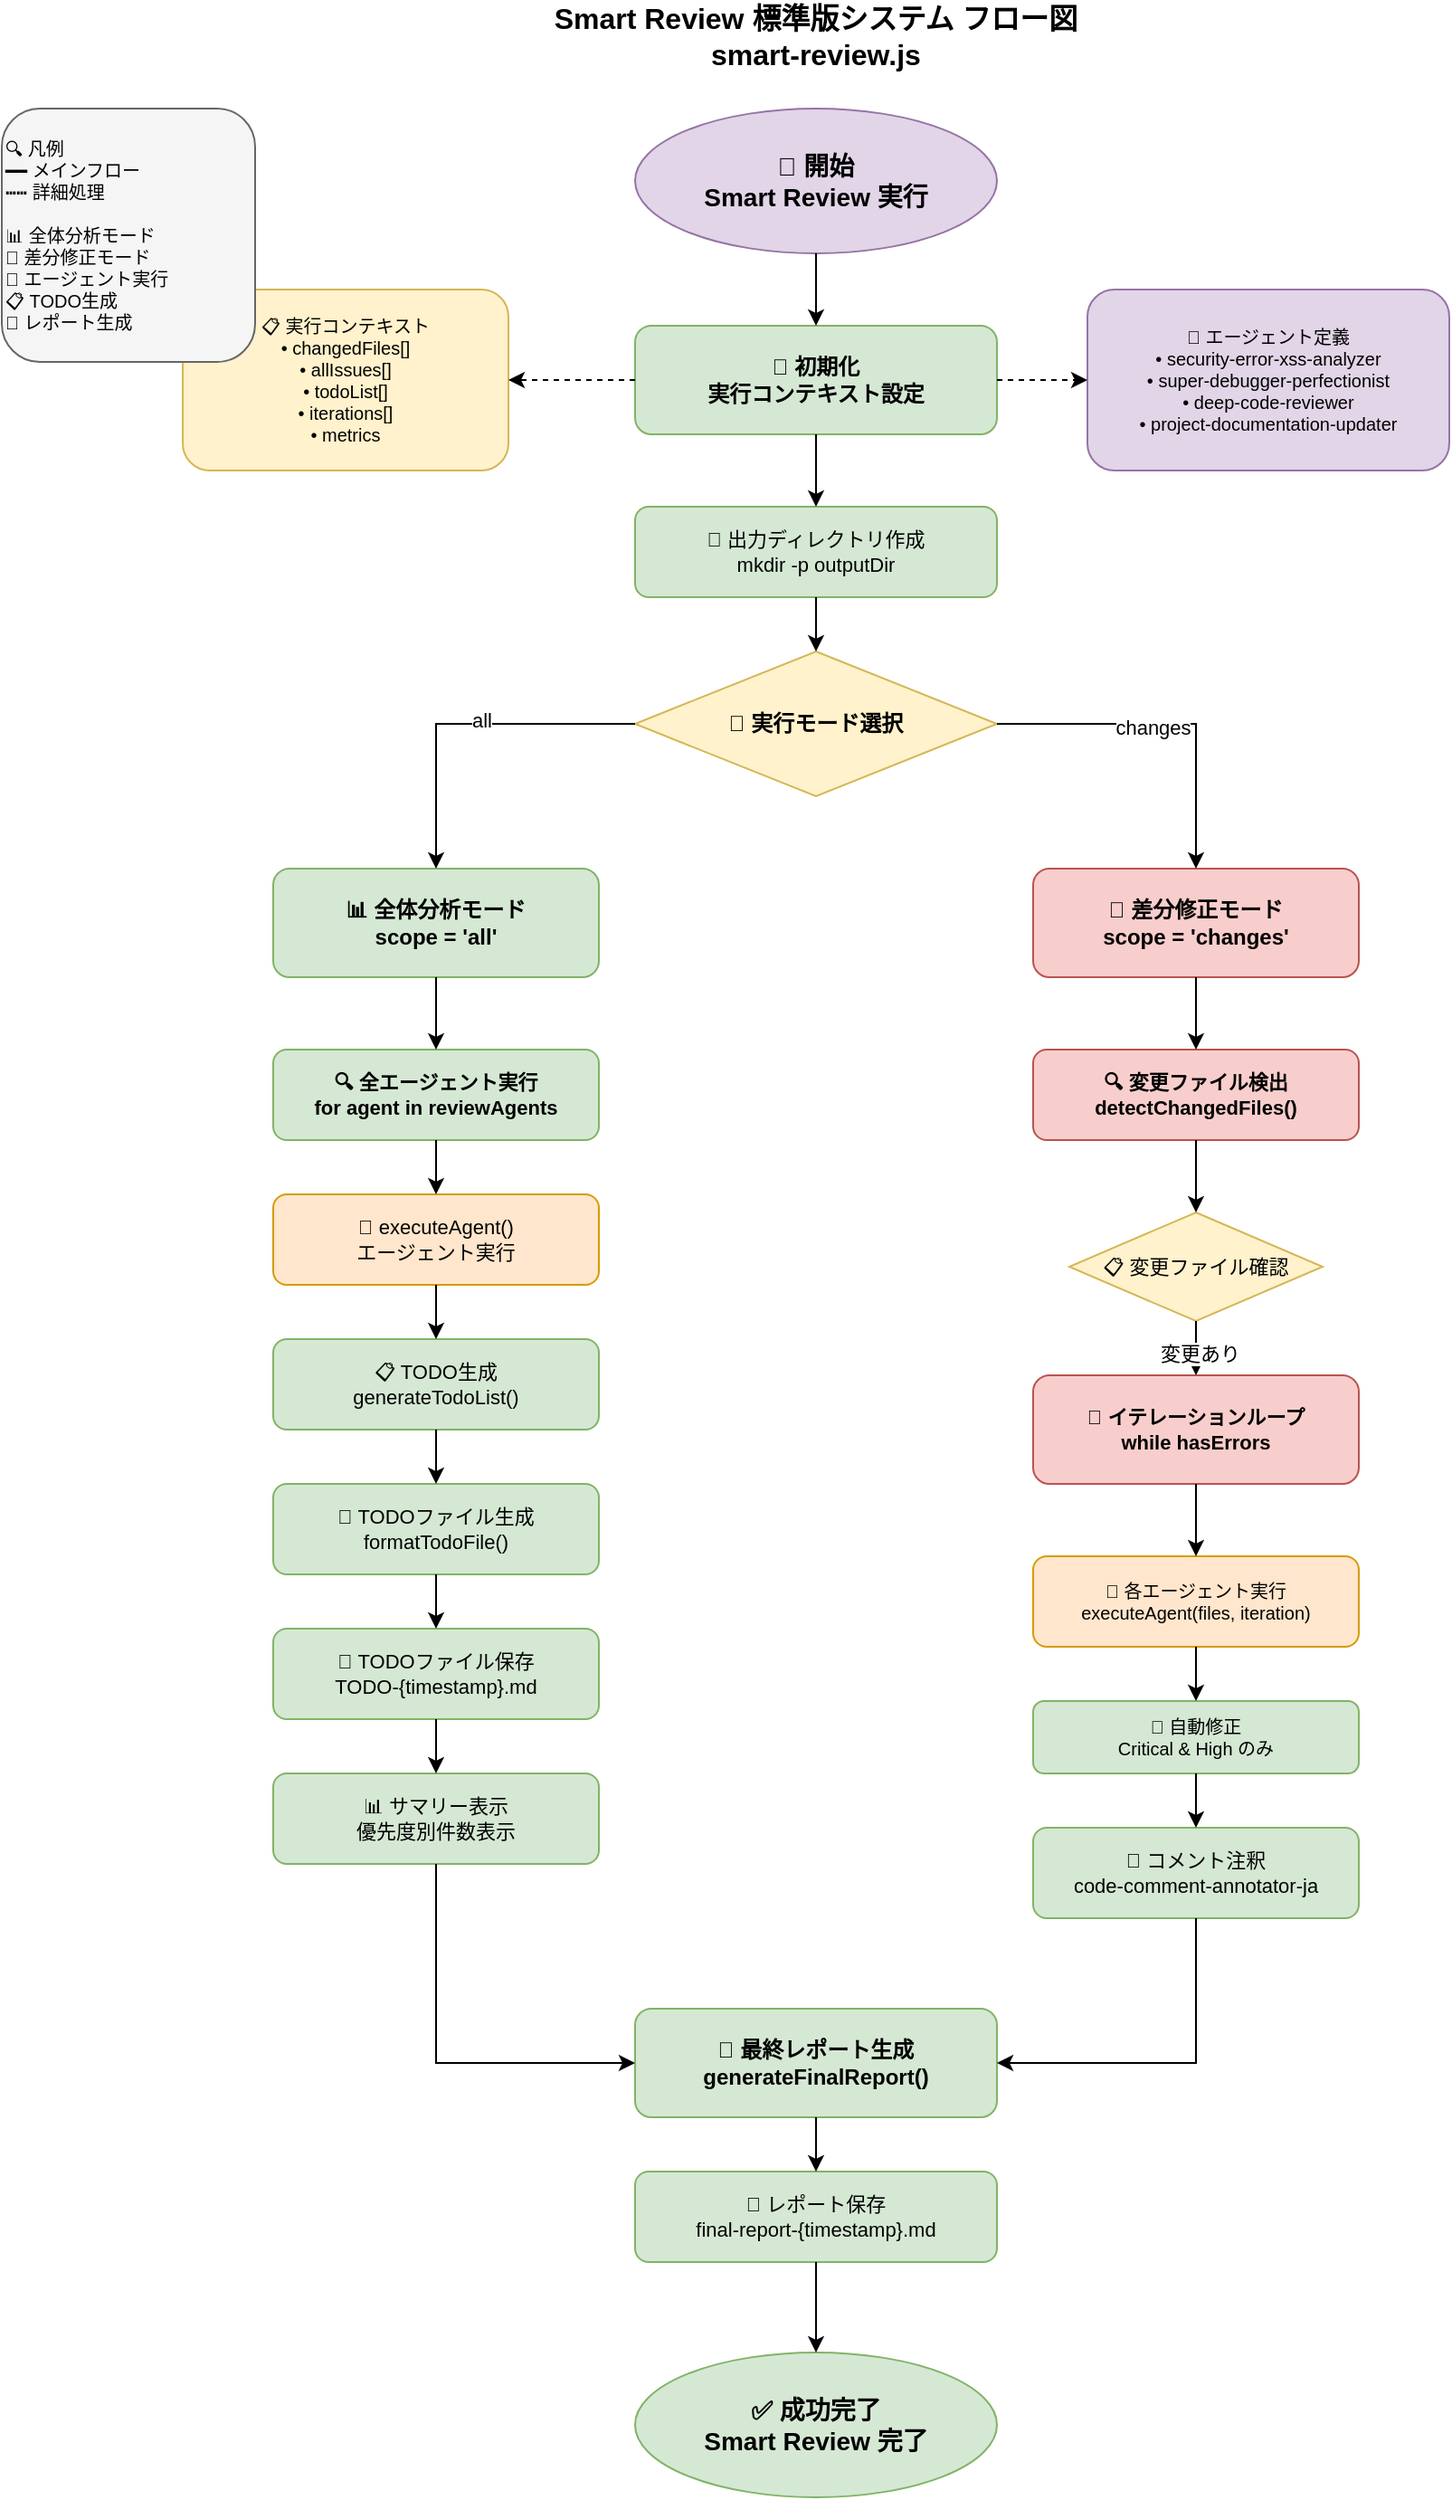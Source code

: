 <?xml version="1.0" encoding="UTF-8"?>
<mxfile version="24.7.8" type="device">
  <diagram name="smart-review-flow" id="smart-review-flow">
    <mxGraphModel dx="1422" dy="754" grid="1" gridSize="10" guides="1" tooltips="1" connect="1" arrows="1" fold="1" page="1" pageScale="1" pageWidth="1654" pageHeight="2800" math="0" shadow="0">
      <root>
        <mxCell id="0" />
        <mxCell id="1" parent="0" />
        
        <!-- Title -->
        <mxCell id="title" value="Smart Review 標準版システム フロー図&#xa;smart-review.js" style="text;html=1;align=center;verticalAlign=middle;whiteSpace=wrap;fontSize=16;fontStyle=1;fontColor=#000000" vertex="1" parent="1">
          <mxGeometry x="300" y="40" width="400" height="40" as="geometry" />
        </mxCell>
        
        <!-- Start -->
        <mxCell id="start" value="🚀 開始&#xa;Smart Review 実行" style="ellipse;whiteSpace=wrap;html=1;fillColor=#e1d5e7;strokeColor=#9673a6;fontSize=14;fontStyle=1" vertex="1" parent="1">
          <mxGeometry x="400" y="100" width="200" height="80" as="geometry" />
        </mxCell>
        
        <!-- Initialization -->
        <mxCell id="initialization" value="🔧 初期化&#xa;実行コンテキスト設定" style="rounded=1;whiteSpace=wrap;html=1;fillColor=#d5e8d4;strokeColor=#82b366;fontSize=12;fontStyle=1" vertex="1" parent="1">
          <mxGeometry x="400" y="220" width="200" height="60" as="geometry" />
        </mxCell>
        
        <!-- Agent Definitions -->
        <mxCell id="agentdef" value="🤖 エージェント定義&#xa;• security-error-xss-analyzer&#xa;• super-debugger-perfectionist&#xa;• deep-code-reviewer&#xa;• project-documentation-updater" style="rounded=1;whiteSpace=wrap;html=1;fillColor=#e1d5e7;strokeColor=#9673a6;fontSize=10" vertex="1" parent="1">
          <mxGeometry x="650" y="200" width="200" height="100" as="geometry" />
        </mxCell>
        
        <!-- Context Setup -->
        <mxCell id="contextsetup" value="📋 実行コンテキスト&#xa;• changedFiles[]&#xa;• allIssues[]&#xa;• todoList[]&#xa;• iterations[]&#xa;• metrics" style="rounded=1;whiteSpace=wrap;html=1;fillColor=#fff2cc;strokeColor=#d6b656;fontSize=10" vertex="1" parent="1">
          <mxGeometry x="150" y="200" width="180" height="100" as="geometry" />
        </mxCell>
        
        <!-- Output Directory -->
        <mxCell id="outputdir" value="📁 出力ディレクトリ作成&#xa;mkdir -p outputDir" style="rounded=1;whiteSpace=wrap;html=1;fillColor=#d5e8d4;strokeColor=#82b366;fontSize=11" vertex="1" parent="1">
          <mxGeometry x="400" y="320" width="200" height="50" as="geometry" />
        </mxCell>
        
        <!-- Scope Branch -->
        <mxCell id="scopebranch" value="🔀 実行モード選択" style="rhombus;whiteSpace=wrap;html=1;fillColor=#fff2cc;strokeColor=#d6b656;fontSize=12;fontStyle=1" vertex="1" parent="1">
          <mxGeometry x="400" y="400" width="200" height="80" as="geometry" />
        </mxCell>
        
        <!-- All Mode -->
        <mxCell id="allmode" value="📊 全体分析モード&#xa;scope = 'all'" style="rounded=1;whiteSpace=wrap;html=1;fillColor=#d5e8d4;strokeColor=#82b366;fontSize=12;fontStyle=1" vertex="1" parent="1">
          <mxGeometry x="200" y="520" width="180" height="60" as="geometry" />
        </mxCell>
        
        <!-- Changes Mode -->
        <mxCell id="changesmode" value="🔄 差分修正モード&#xa;scope = 'changes'" style="rounded=1;whiteSpace=wrap;html=1;fillColor=#f8cecc;strokeColor=#b85450;fontSize=12;fontStyle=1" vertex="1" parent="1">
          <mxGeometry x="620" y="520" width="180" height="60" as="geometry" />
        </mxCell>
        
        <!-- All Mode Process -->
        <mxCell id="allmodeprocess" value="🔍 全エージェント実行&#xa;for agent in reviewAgents" style="rounded=1;whiteSpace=wrap;html=1;fillColor=#d5e8d4;strokeColor=#82b366;fontSize=11;fontStyle=1" vertex="1" parent="1">
          <mxGeometry x="200" y="620" width="180" height="50" as="geometry" />
        </mxCell>
        
        <!-- Agent Execution -->
        <mxCell id="agentexec" value="🤖 executeAgent()&#xa;エージェント実行" style="rounded=1;whiteSpace=wrap;html=1;fillColor=#ffe6cc;strokeColor=#d79b00;fontSize=11" vertex="1" parent="1">
          <mxGeometry x="200" y="700" width="180" height="50" as="geometry" />
        </mxCell>
        
        <!-- TODO Generation -->
        <mxCell id="todogen" value="📋 TODO生成&#xa;generateTodoList()" style="rounded=1;whiteSpace=wrap;html=1;fillColor=#d5e8d4;strokeColor=#82b366;fontSize=11" vertex="1" parent="1">
          <mxGeometry x="200" y="780" width="180" height="50" as="geometry" />
        </mxCell>
        
        <!-- TODO File Format -->
        <mxCell id="todoformat" value="📄 TODOファイル生成&#xa;formatTodoFile()" style="rounded=1;whiteSpace=wrap;html=1;fillColor=#d5e8d4;strokeColor=#82b366;fontSize=11" vertex="1" parent="1">
          <mxGeometry x="200" y="860" width="180" height="50" as="geometry" />
        </mxCell>
        
        <!-- TODO File Save -->
        <mxCell id="todosave" value="💾 TODOファイル保存&#xa;TODO-{timestamp}.md" style="rounded=1;whiteSpace=wrap;html=1;fillColor=#d5e8d4;strokeColor=#82b366;fontSize=11" vertex="1" parent="1">
          <mxGeometry x="200" y="940" width="180" height="50" as="geometry" />
        </mxCell>
        
        <!-- Summary Display -->
        <mxCell id="summarydisplay" value="📊 サマリー表示&#xa;優先度別件数表示" style="rounded=1;whiteSpace=wrap;html=1;fillColor=#d5e8d4;strokeColor=#82b366;fontSize=11" vertex="1" parent="1">
          <mxGeometry x="200" y="1020" width="180" height="50" as="geometry" />
        </mxCell>
        
        <!-- Changes Mode Process -->
        <mxCell id="changesprocess" value="🔍 変更ファイル検出&#xa;detectChangedFiles()" style="rounded=1;whiteSpace=wrap;html=1;fillColor=#f8cecc;strokeColor=#b85450;fontSize=11;fontStyle=1" vertex="1" parent="1">
          <mxGeometry x="620" y="620" width="180" height="50" as="geometry" />
        </mxCell>
        
        <!-- Changes Check -->
        <mxCell id="changescheck" value="📋 変更ファイル確認" style="rhombus;whiteSpace=wrap;html=1;fillColor=#fff2cc;strokeColor=#d6b656;fontSize=11" vertex="1" parent="1">
          <mxGeometry x="640" y="710" width="140" height="60" as="geometry" />
        </mxCell>
        
        <!-- Iteration Loop -->
        <mxCell id="iterloop" value="🔄 イテレーションループ&#xa;while hasErrors" style="rounded=1;whiteSpace=wrap;html=1;fillColor=#f8cecc;strokeColor=#b85450;fontSize=11;fontStyle=1" vertex="1" parent="1">
          <mxGeometry x="620" y="800" width="180" height="60" as="geometry" />
        </mxCell>
        
        <!-- Iteration Agent Exec -->
        <mxCell id="iteragentexec" value="🤖 各エージェント実行&#xa;executeAgent(files, iteration)" style="rounded=1;whiteSpace=wrap;html=1;fillColor=#ffe6cc;strokeColor=#d79b00;fontSize=10" vertex="1" parent="1">
          <mxGeometry x="620" y="900" width="180" height="50" as="geometry" />
        </mxCell>
        
        <!-- Auto Fix -->
        <mxCell id="autofix" value="🔧 自動修正&#xa;Critical &amp; High のみ" style="rounded=1;whiteSpace=wrap;html=1;fillColor=#d5e8d4;strokeColor=#82b366;fontSize=10" vertex="1" parent="1">
          <mxGeometry x="620" y="980" width="180" height="40" as="geometry" />
        </mxCell>
        
        <!-- Comment Annotation -->
        <mxCell id="commentanno" value="📝 コメント注釈&#xa;code-comment-annotator-ja" style="rounded=1;whiteSpace=wrap;html=1;fillColor=#d5e8d4;strokeColor=#82b366;fontSize=11" vertex="1" parent="1">
          <mxGeometry x="620" y="1050" width="180" height="50" as="geometry" />
        </mxCell>
        
        <!-- Final Report -->
        <mxCell id="finalreport" value="📄 最終レポート生成&#xa;generateFinalReport()" style="rounded=1;whiteSpace=wrap;html=1;fillColor=#d5e8d4;strokeColor=#82b366;fontSize=12;fontStyle=1" vertex="1" parent="1">
          <mxGeometry x="400" y="1150" width="200" height="60" as="geometry" />
        </mxCell>
        
        <!-- Report Save -->
        <mxCell id="reportsave" value="💾 レポート保存&#xa;final-report-{timestamp}.md" style="rounded=1;whiteSpace=wrap;html=1;fillColor=#d5e8d4;strokeColor=#82b366;fontSize=11" vertex="1" parent="1">
          <mxGeometry x="400" y="1240" width="200" height="50" as="geometry" />
        </mxCell>
        
        <!-- Success End -->
        <mxCell id="success" value="✅ 成功完了&#xa;Smart Review 完了" style="ellipse;whiteSpace=wrap;html=1;fillColor=#d5e8d4;strokeColor=#82b366;fontSize=14;fontStyle=1" vertex="1" parent="1">
          <mxGeometry x="400" y="1340" width="200" height="80" as="geometry" />
        </mxCell>
        
        <!-- Main Flow Arrows -->
        <mxCell id="arrow1" style="edgeStyle=orthogonalEdgeStyle;rounded=0;orthogonalLoop=1;jettySize=auto;html=1;entryX=0.5;entryY=0;entryDx=0;entryDy=0;" edge="1" parent="1" source="start" target="initialization">
          <mxGeometry relative="1" as="geometry" />
        </mxCell>
        
        <mxCell id="arrow2" style="edgeStyle=orthogonalEdgeStyle;rounded=0;orthogonalLoop=1;jettySize=auto;html=1;entryX=0.5;entryY=0;entryDx=0;entryDy=0;" edge="1" parent="1" source="initialization" target="outputdir">
          <mxGeometry relative="1" as="geometry" />
        </mxCell>
        
        <mxCell id="arrow3" style="edgeStyle=orthogonalEdgeStyle;rounded=0;orthogonalLoop=1;jettySize=auto;html=1;entryX=0.5;entryY=0;entryDx=0;entryDy=0;" edge="1" parent="1" source="outputdir" target="scopebranch">
          <mxGeometry relative="1" as="geometry" />
        </mxCell>
        
        <mxCell id="arrow4" style="edgeStyle=orthogonalEdgeStyle;rounded=0;orthogonalLoop=1;jettySize=auto;html=1;entryX=0.5;entryY=0;entryDx=0;entryDy=0;" edge="1" parent="1" source="scopebranch" target="allmode">
          <mxGeometry relative="1" as="geometry" />
        </mxCell>
        <mxCell id="arrow4label" value="all" style="edgeLabel;html=1;align=center;verticalAlign=middle;resizable=0;points=[];fontColor=#000000" vertex="1" connectable="0" parent="arrow4">
          <mxGeometry x="-0.1" y="-2" relative="1" as="geometry">
            <mxPoint as="offset" />
          </mxGeometry>
        </mxCell>
        
        <mxCell id="arrow5" style="edgeStyle=orthogonalEdgeStyle;rounded=0;orthogonalLoop=1;jettySize=auto;html=1;entryX=0.5;entryY=0;entryDx=0;entryDy=0;" edge="1" parent="1" source="scopebranch" target="changesmode">
          <mxGeometry relative="1" as="geometry" />
        </mxCell>
        <mxCell id="arrow5label" value="changes" style="edgeLabel;html=1;align=center;verticalAlign=middle;resizable=0;points=[];fontColor=#000000" vertex="1" connectable="0" parent="arrow5">
          <mxGeometry x="-0.1" y="-2" relative="1" as="geometry">
            <mxPoint as="offset" />
          </mxGeometry>
        </mxCell>
        
        <!-- All Mode Flow -->
        <mxCell id="arrow6" style="edgeStyle=orthogonalEdgeStyle;rounded=0;orthogonalLoop=1;jettySize=auto;html=1;entryX=0.5;entryY=0;entryDx=0;entryDy=0;" edge="1" parent="1" source="allmode" target="allmodeprocess">
          <mxGeometry relative="1" as="geometry" />
        </mxCell>
        
        <mxCell id="arrow7" style="edgeStyle=orthogonalEdgeStyle;rounded=0;orthogonalLoop=1;jettySize=auto;html=1;entryX=0.5;entryY=0;entryDx=0;entryDy=0;" edge="1" parent="1" source="allmodeprocess" target="agentexec">
          <mxGeometry relative="1" as="geometry" />
        </mxCell>
        
        <mxCell id="arrow8" style="edgeStyle=orthogonalEdgeStyle;rounded=0;orthogonalLoop=1;jettySize=auto;html=1;entryX=0.5;entryY=0;entryDx=0;entryDy=0;" edge="1" parent="1" source="agentexec" target="todogen">
          <mxGeometry relative="1" as="geometry" />
        </mxCell>
        
        <mxCell id="arrow9" style="edgeStyle=orthogonalEdgeStyle;rounded=0;orthogonalLoop=1;jettySize=auto;html=1;entryX=0.5;entryY=0;entryDx=0;entryDy=0;" edge="1" parent="1" source="todogen" target="todoformat">
          <mxGeometry relative="1" as="geometry" />
        </mxCell>
        
        <mxCell id="arrow10" style="edgeStyle=orthogonalEdgeStyle;rounded=0;orthogonalLoop=1;jettySize=auto;html=1;entryX=0.5;entryY=0;entryDx=0;entryDy=0;" edge="1" parent="1" source="todoformat" target="todosave">
          <mxGeometry relative="1" as="geometry" />
        </mxCell>
        
        <mxCell id="arrow11" style="edgeStyle=orthogonalEdgeStyle;rounded=0;orthogonalLoop=1;jettySize=auto;html=1;entryX=0.5;entryY=0;entryDx=0;entryDy=0;" edge="1" parent="1" source="todosave" target="summarydisplay">
          <mxGeometry relative="1" as="geometry" />
        </mxCell>
        
        <!-- Changes Mode Flow -->
        <mxCell id="arrow12" style="edgeStyle=orthogonalEdgeStyle;rounded=0;orthogonalLoop=1;jettySize=auto;html=1;entryX=0.5;entryY=0;entryDx=0;entryDy=0;" edge="1" parent="1" source="changesmode" target="changesprocess">
          <mxGeometry relative="1" as="geometry" />
        </mxCell>
        
        <mxCell id="arrow13" style="edgeStyle=orthogonalEdgeStyle;rounded=0;orthogonalLoop=1;jettySize=auto;html=1;entryX=0.5;entryY=0;entryDx=0;entryDy=0;" edge="1" parent="1" source="changesprocess" target="changescheck">
          <mxGeometry relative="1" as="geometry" />
        </mxCell>
        
        <mxCell id="arrow15" style="edgeStyle=orthogonalEdgeStyle;rounded=0;orthogonalLoop=1;jettySize=auto;html=1;entryX=0.5;entryY=0;entryDx=0;entryDy=0;" edge="1" parent="1" source="changescheck" target="iterloop">
          <mxGeometry relative="1" as="geometry" />
        </mxCell>
        <mxCell id="arrow15label" value="変更あり" style="edgeLabel;html=1;align=center;verticalAlign=middle;resizable=0;points=[];fontColor=#000000" vertex="1" connectable="0" parent="arrow15">
          <mxGeometry x="-0.1" y="-2" relative="1" as="geometry">
            <mxPoint as="offset" />
          </mxGeometry>
        </mxCell>
        
        <mxCell id="arrow16" style="edgeStyle=orthogonalEdgeStyle;rounded=0;orthogonalLoop=1;jettySize=auto;html=1;entryX=0.5;entryY=0;entryDx=0;entryDy=0;" edge="1" parent="1" source="iterloop" target="iteragentexec">
          <mxGeometry relative="1" as="geometry" />
        </mxCell>
        
        <mxCell id="arrow17" style="edgeStyle=orthogonalEdgeStyle;rounded=0;orthogonalLoop=1;jettySize=auto;html=1;entryX=0.5;entryY=0;entryDx=0;entryDy=0;" edge="1" parent="1" source="iteragentexec" target="autofix">
          <mxGeometry relative="1" as="geometry" />
        </mxCell>
        
        <mxCell id="arrow20" style="edgeStyle=orthogonalEdgeStyle;rounded=0;orthogonalLoop=1;jettySize=auto;html=1;entryX=0.5;entryY=0;entryDx=0;entryDy=0;" edge="1" parent="1" source="autofix" target="commentanno">
          <mxGeometry relative="1" as="geometry" />
        </mxCell>
        
        <!-- Final Report Flow -->
        <mxCell id="arrow21" style="edgeStyle=orthogonalEdgeStyle;rounded=0;orthogonalLoop=1;jettySize=auto;html=1;entryX=0;entryY=0.5;entryDx=0;entryDy=0;" edge="1" parent="1" source="summarydisplay" target="finalreport">
          <mxGeometry relative="1" as="geometry">
            <Array as="points">
              <mxPoint x="290" y="1180" />
            </Array>
          </mxGeometry>
        </mxCell>
        
        <mxCell id="arrow22" style="edgeStyle=orthogonalEdgeStyle;rounded=0;orthogonalLoop=1;jettySize=auto;html=1;entryX=1;entryY=0.5;entryDx=0;entryDy=0;" edge="1" parent="1" source="commentanno" target="finalreport">
          <mxGeometry relative="1" as="geometry">
            <Array as="points">
              <mxPoint x="710" y="1180" />
            </Array>
          </mxGeometry>
        </mxCell>
        
        <mxCell id="arrow23" style="edgeStyle=orthogonalEdgeStyle;rounded=0;orthogonalLoop=1;jettySize=auto;html=1;entryX=0.5;entryY=0;entryDx=0;entryDy=0;" edge="1" parent="1" source="finalreport" target="reportsave">
          <mxGeometry relative="1" as="geometry" />
        </mxCell>
        
        <mxCell id="arrow24" style="edgeStyle=orthogonalEdgeStyle;rounded=0;orthogonalLoop=1;jettySize=auto;html=1;entryX=0.5;entryY=0;entryDx=0;entryDy=0;" edge="1" parent="1" source="reportsave" target="success">
          <mxGeometry relative="1" as="geometry" />
        </mxCell>
        
        <!-- Detail Arrows -->
        <mxCell id="arrowdetail1" style="edgeStyle=orthogonalEdgeStyle;rounded=0;orthogonalLoop=1;jettySize=auto;html=1;entryX=1;entryY=0.5;entryDx=0;entryDy=0;dashed=1;" edge="1" parent="1" source="initialization" target="contextsetup">
          <mxGeometry relative="1" as="geometry" />
        </mxCell>
        
        <mxCell id="arrowdetail2" style="edgeStyle=orthogonalEdgeStyle;rounded=0;orthogonalLoop=1;jettySize=auto;html=1;entryX=0;entryY=0.5;entryDx=0;entryDy=0;dashed=1;" edge="1" parent="1" source="initialization" target="agentdef">
          <mxGeometry relative="1" as="geometry" />
        </mxCell>
        
        <!-- Legend -->
        <mxCell id="legend" value="🔍 凡例&#xa;━━ メインフロー&#xa;┅┅ 詳細処理&#xa;&#xa;📊 全体分析モード&#xa;🔄 差分修正モード&#xa;🤖 エージェント実行&#xa;📋 TODO生成&#xa;📄 レポート生成" style="rounded=1;whiteSpace=wrap;html=1;fillColor=#f5f5f5;strokeColor=#666666;fontSize=10;align=left;fontColor=#000000" vertex="1" parent="1">
          <mxGeometry x="50" y="100" width="140" height="140" as="geometry" />
        </mxCell>
        
      </root>
    </mxGraphModel>
  </diagram>
</mxfile>